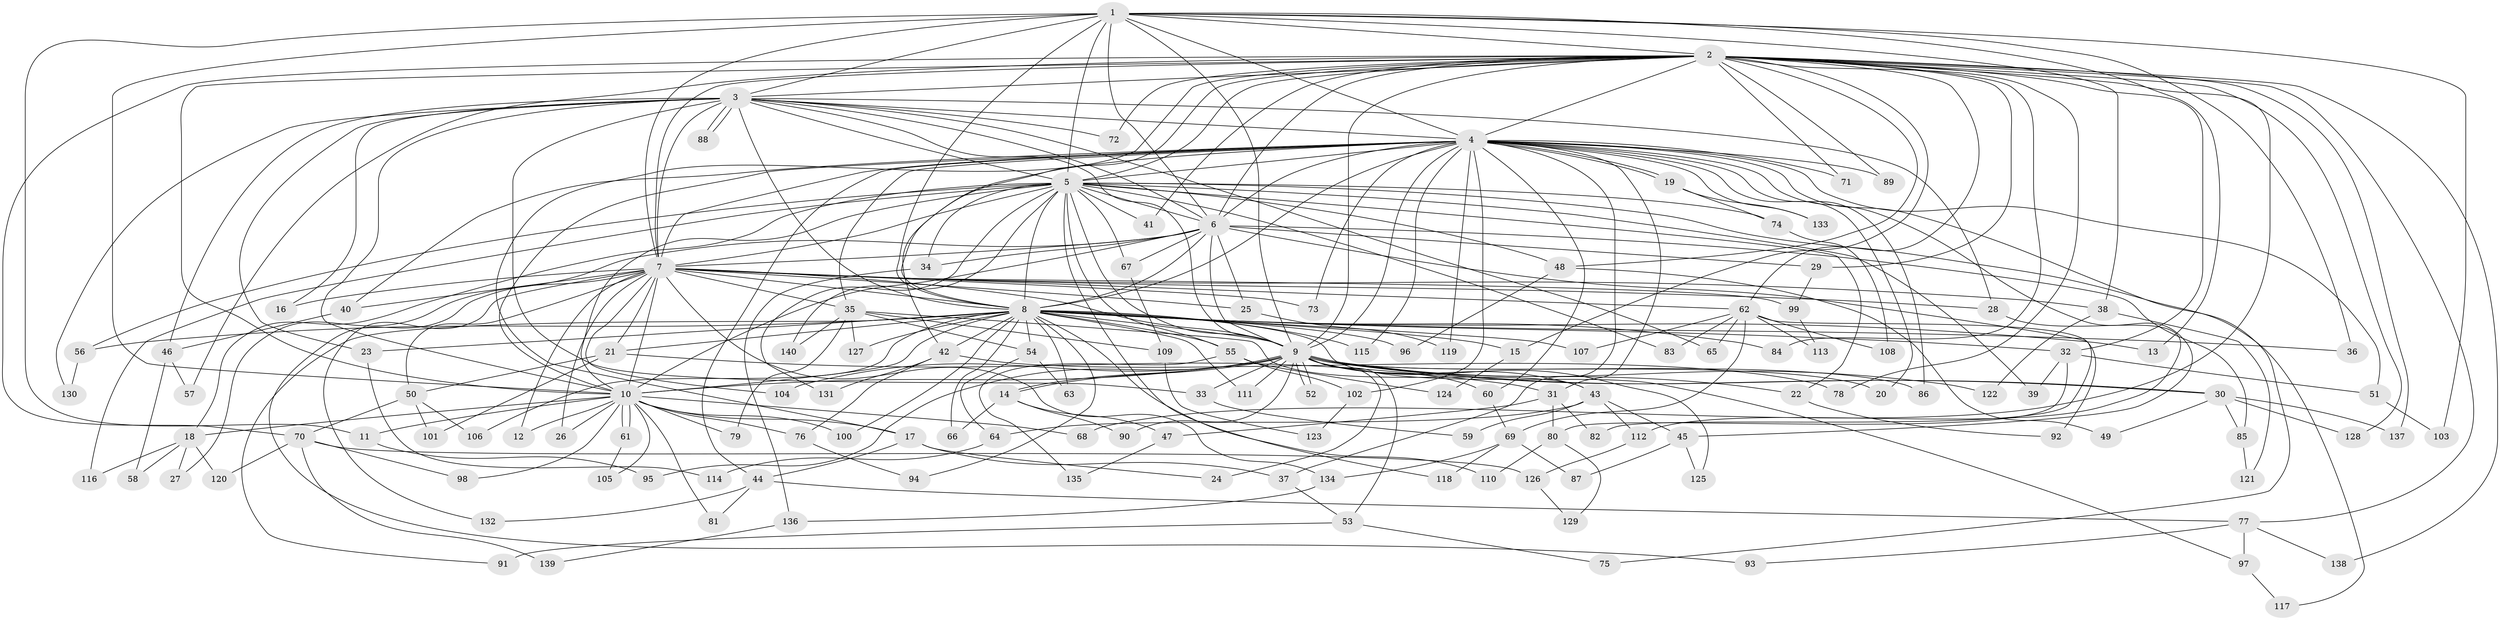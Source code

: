 // Generated by graph-tools (version 1.1) at 2025/46/03/09/25 04:46:25]
// undirected, 140 vertices, 305 edges
graph export_dot {
graph [start="1"]
  node [color=gray90,style=filled];
  1;
  2;
  3;
  4;
  5;
  6;
  7;
  8;
  9;
  10;
  11;
  12;
  13;
  14;
  15;
  16;
  17;
  18;
  19;
  20;
  21;
  22;
  23;
  24;
  25;
  26;
  27;
  28;
  29;
  30;
  31;
  32;
  33;
  34;
  35;
  36;
  37;
  38;
  39;
  40;
  41;
  42;
  43;
  44;
  45;
  46;
  47;
  48;
  49;
  50;
  51;
  52;
  53;
  54;
  55;
  56;
  57;
  58;
  59;
  60;
  61;
  62;
  63;
  64;
  65;
  66;
  67;
  68;
  69;
  70;
  71;
  72;
  73;
  74;
  75;
  76;
  77;
  78;
  79;
  80;
  81;
  82;
  83;
  84;
  85;
  86;
  87;
  88;
  89;
  90;
  91;
  92;
  93;
  94;
  95;
  96;
  97;
  98;
  99;
  100;
  101;
  102;
  103;
  104;
  105;
  106;
  107;
  108;
  109;
  110;
  111;
  112;
  113;
  114;
  115;
  116;
  117;
  118;
  119;
  120;
  121;
  122;
  123;
  124;
  125;
  126;
  127;
  128;
  129;
  130;
  131;
  132;
  133;
  134;
  135;
  136;
  137;
  138;
  139;
  140;
  1 -- 2;
  1 -- 3;
  1 -- 4;
  1 -- 5;
  1 -- 6;
  1 -- 7;
  1 -- 8;
  1 -- 9;
  1 -- 10;
  1 -- 11;
  1 -- 13;
  1 -- 36;
  1 -- 38;
  1 -- 103;
  2 -- 3;
  2 -- 4;
  2 -- 5;
  2 -- 6;
  2 -- 7;
  2 -- 8;
  2 -- 9;
  2 -- 10;
  2 -- 15;
  2 -- 17;
  2 -- 29;
  2 -- 32;
  2 -- 41;
  2 -- 48;
  2 -- 57;
  2 -- 62;
  2 -- 68;
  2 -- 70;
  2 -- 71;
  2 -- 72;
  2 -- 77;
  2 -- 78;
  2 -- 84;
  2 -- 89;
  2 -- 128;
  2 -- 137;
  2 -- 138;
  3 -- 4;
  3 -- 5;
  3 -- 6;
  3 -- 7;
  3 -- 8;
  3 -- 9;
  3 -- 10;
  3 -- 16;
  3 -- 23;
  3 -- 28;
  3 -- 33;
  3 -- 46;
  3 -- 65;
  3 -- 72;
  3 -- 88;
  3 -- 88;
  3 -- 130;
  4 -- 5;
  4 -- 6;
  4 -- 7;
  4 -- 8;
  4 -- 9;
  4 -- 10;
  4 -- 19;
  4 -- 19;
  4 -- 20;
  4 -- 31;
  4 -- 35;
  4 -- 37;
  4 -- 40;
  4 -- 42;
  4 -- 44;
  4 -- 45;
  4 -- 51;
  4 -- 60;
  4 -- 71;
  4 -- 73;
  4 -- 75;
  4 -- 86;
  4 -- 89;
  4 -- 102;
  4 -- 115;
  4 -- 119;
  4 -- 133;
  5 -- 6;
  5 -- 7;
  5 -- 8;
  5 -- 9;
  5 -- 10;
  5 -- 18;
  5 -- 22;
  5 -- 34;
  5 -- 39;
  5 -- 41;
  5 -- 48;
  5 -- 55;
  5 -- 56;
  5 -- 67;
  5 -- 74;
  5 -- 83;
  5 -- 116;
  5 -- 117;
  5 -- 118;
  5 -- 131;
  5 -- 140;
  6 -- 7;
  6 -- 8;
  6 -- 9;
  6 -- 10;
  6 -- 25;
  6 -- 27;
  6 -- 29;
  6 -- 34;
  6 -- 67;
  6 -- 82;
  6 -- 85;
  7 -- 8;
  7 -- 9;
  7 -- 10;
  7 -- 12;
  7 -- 16;
  7 -- 21;
  7 -- 25;
  7 -- 26;
  7 -- 28;
  7 -- 35;
  7 -- 38;
  7 -- 40;
  7 -- 50;
  7 -- 62;
  7 -- 73;
  7 -- 93;
  7 -- 99;
  7 -- 104;
  7 -- 132;
  7 -- 134;
  8 -- 9;
  8 -- 10;
  8 -- 13;
  8 -- 15;
  8 -- 21;
  8 -- 23;
  8 -- 32;
  8 -- 36;
  8 -- 42;
  8 -- 54;
  8 -- 55;
  8 -- 56;
  8 -- 63;
  8 -- 66;
  8 -- 84;
  8 -- 91;
  8 -- 94;
  8 -- 96;
  8 -- 97;
  8 -- 100;
  8 -- 106;
  8 -- 107;
  8 -- 110;
  8 -- 111;
  8 -- 115;
  8 -- 127;
  9 -- 10;
  9 -- 14;
  9 -- 14;
  9 -- 20;
  9 -- 22;
  9 -- 24;
  9 -- 30;
  9 -- 30;
  9 -- 33;
  9 -- 43;
  9 -- 52;
  9 -- 52;
  9 -- 53;
  9 -- 60;
  9 -- 86;
  9 -- 90;
  9 -- 95;
  9 -- 104;
  9 -- 111;
  9 -- 122;
  9 -- 125;
  10 -- 11;
  10 -- 12;
  10 -- 17;
  10 -- 18;
  10 -- 26;
  10 -- 61;
  10 -- 61;
  10 -- 68;
  10 -- 76;
  10 -- 79;
  10 -- 81;
  10 -- 98;
  10 -- 100;
  10 -- 105;
  11 -- 95;
  14 -- 47;
  14 -- 66;
  14 -- 90;
  15 -- 124;
  17 -- 24;
  17 -- 37;
  17 -- 44;
  18 -- 27;
  18 -- 58;
  18 -- 116;
  18 -- 120;
  19 -- 74;
  19 -- 133;
  21 -- 31;
  21 -- 50;
  21 -- 101;
  22 -- 92;
  23 -- 114;
  25 -- 119;
  28 -- 112;
  29 -- 99;
  30 -- 49;
  30 -- 85;
  30 -- 128;
  30 -- 137;
  31 -- 47;
  31 -- 80;
  31 -- 82;
  32 -- 39;
  32 -- 51;
  32 -- 80;
  33 -- 59;
  34 -- 136;
  35 -- 43;
  35 -- 54;
  35 -- 79;
  35 -- 109;
  35 -- 127;
  35 -- 140;
  37 -- 53;
  38 -- 121;
  38 -- 122;
  40 -- 46;
  42 -- 76;
  42 -- 78;
  42 -- 131;
  43 -- 45;
  43 -- 59;
  43 -- 64;
  43 -- 112;
  44 -- 77;
  44 -- 81;
  44 -- 132;
  45 -- 87;
  45 -- 125;
  46 -- 57;
  46 -- 58;
  47 -- 135;
  48 -- 49;
  48 -- 96;
  50 -- 70;
  50 -- 101;
  50 -- 106;
  51 -- 103;
  53 -- 75;
  53 -- 91;
  54 -- 63;
  54 -- 64;
  55 -- 102;
  55 -- 124;
  55 -- 135;
  56 -- 130;
  60 -- 69;
  61 -- 105;
  62 -- 65;
  62 -- 69;
  62 -- 83;
  62 -- 92;
  62 -- 107;
  62 -- 108;
  62 -- 113;
  64 -- 114;
  67 -- 109;
  69 -- 87;
  69 -- 118;
  69 -- 134;
  70 -- 98;
  70 -- 120;
  70 -- 126;
  70 -- 139;
  74 -- 108;
  76 -- 94;
  77 -- 93;
  77 -- 97;
  77 -- 138;
  80 -- 110;
  80 -- 129;
  85 -- 121;
  97 -- 117;
  99 -- 113;
  102 -- 123;
  109 -- 123;
  112 -- 126;
  126 -- 129;
  134 -- 136;
  136 -- 139;
}

